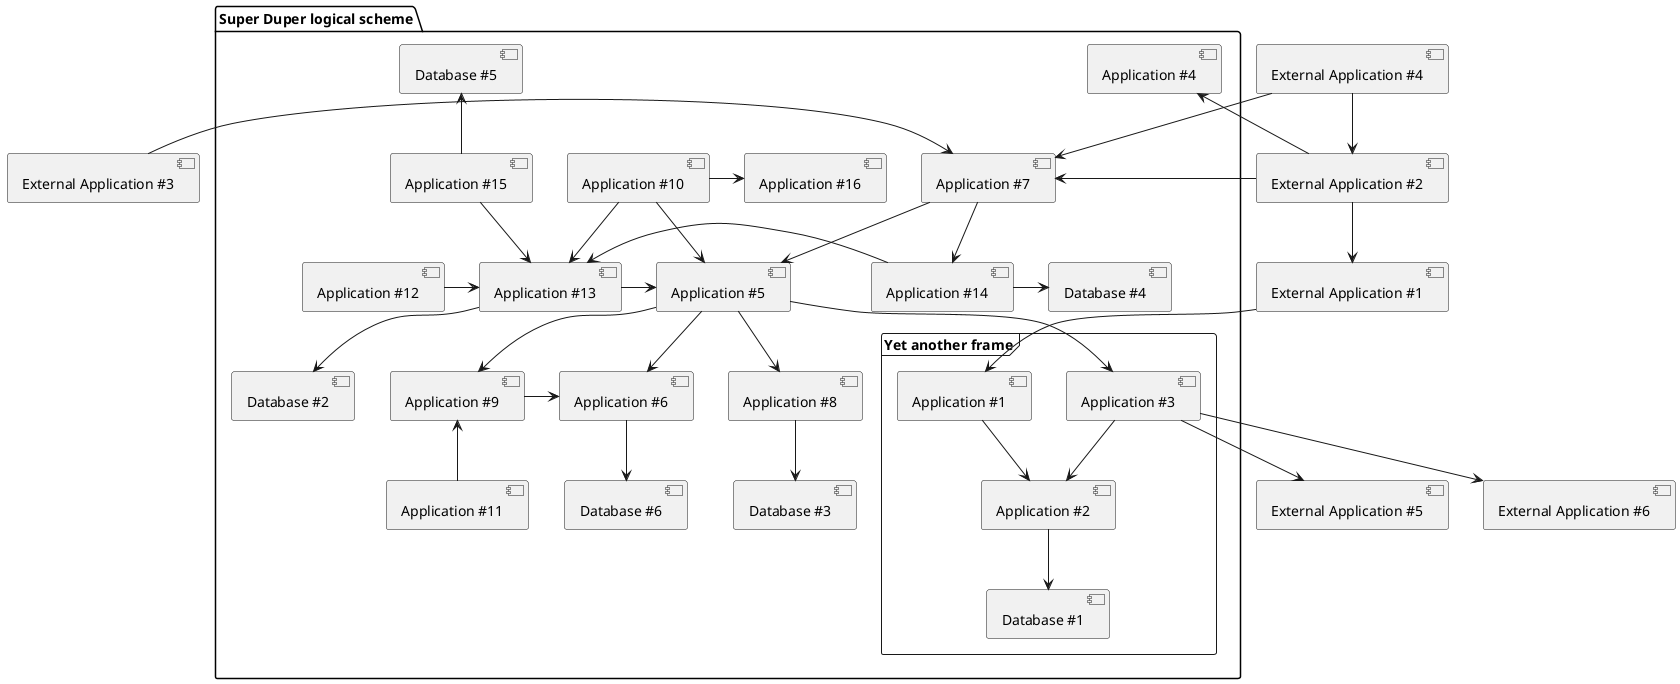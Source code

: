 @startuml

package "Super Duper logical scheme" {

  frame "Yet another frame" {
    [Application #1] as APP1
    [Application #2] as APP2
    [Application #3] as APP3
    [Database #1] as DB1
  }
  
  [Application #4] as APP4
  [Application #5] as APP5
  [Application #6] as APP6
  [Application #7] as APP7
  [Application #8] as APP8
  [Application #9] as APP9
  [Application #10] as APP10
  [Application #11] as APP11
  [Application #12] as APP12
  [Application #13] as APP13
  [Application #14] as APP14
  [Application #15] as APP15
  [Database #2] as DB2
  [Database #3] as DB3
  [Database #4] as DB4
  [Database #5] as DB5
  [Database #6] as DB6
  [Application #16] as APP16
}

[External Application #1] as EXTAPP1
[External Application #2] as EXTAPP2

[External Application #3] as EXTAPP3
[External Application #4] as EXTAPP4
[External Application #5] as EXTAPP5
[External Application #6] as EXTAPP6


EXTAPP2 -up-> APP4
EXTAPP2 -down-> EXTAPP1
EXTAPP2 --> APP7

EXTAPP4 --> EXTAPP2
EXTAPP4 -down-> APP7

EXTAPP3 -right-> APP7

EXTAPP1 --> APP1

APP5 --> APP6
APP5 -down-> APP9
APP5 --> APP3
APP5 --> APP8

APP3 --> APP2
APP3 --> EXTAPP5
APP3 --> EXTAPP6

APP11 -up-> APP9
APP9 -right-> APP6

APP1 --> APP2

APP7 --> APP5
APP7 --> APP14

APP10 --> APP5
APP10 --> APP13
APP10 -right-> APP16


APP12 -right-> APP13

APP15 --> APP13
APP15 -up-> DB5

APP14 -right-> DB4
APP14 -right-> APP13

APP8 --> DB3

APP13 -right-> APP5
APP13 -down-> DB2

APP6 --> DB6

APP2 --> DB1

@enduml